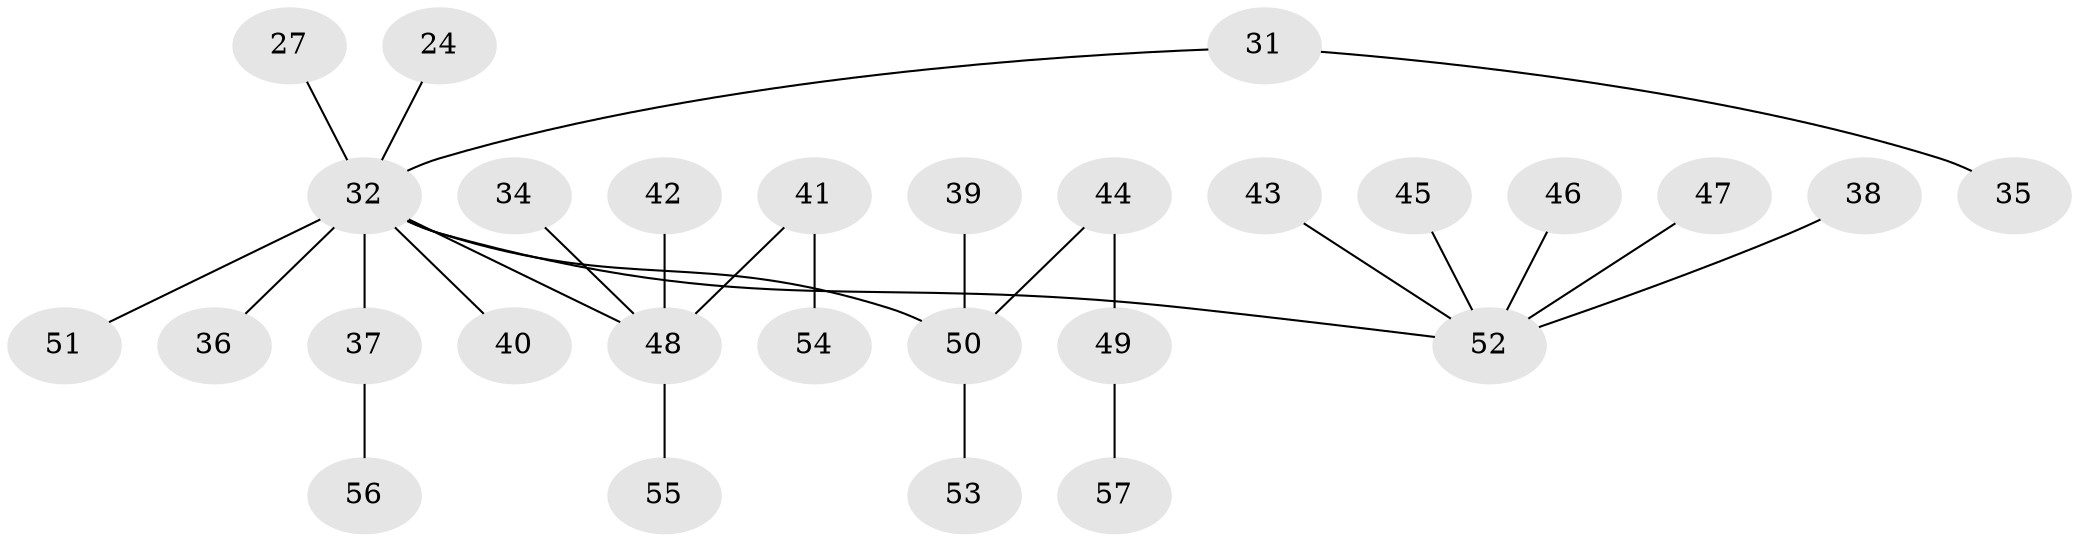 // original degree distribution, {4: 0.07017543859649122, 5: 0.03508771929824561, 6: 0.017543859649122806, 2: 0.2807017543859649, 3: 0.12280701754385964, 1: 0.47368421052631576}
// Generated by graph-tools (version 1.1) at 2025/53/03/09/25 04:53:24]
// undirected, 28 vertices, 27 edges
graph export_dot {
graph [start="1"]
  node [color=gray90,style=filled];
  24;
  27;
  31 [super="+20+25+30"];
  32 [super="+15"];
  34;
  35;
  36;
  37;
  38;
  39;
  40;
  41;
  42;
  43;
  44;
  45;
  46;
  47;
  48 [super="+12+17+33+23"];
  49;
  50 [super="+18+19+26"];
  51;
  52 [super="+13+8+21+29+22+28"];
  53;
  54;
  55;
  56;
  57;
  24 -- 32;
  27 -- 32;
  31 -- 32;
  31 -- 35;
  32 -- 36;
  32 -- 37;
  32 -- 40;
  32 -- 51;
  32 -- 52;
  32 -- 50;
  32 -- 48;
  34 -- 48;
  37 -- 56;
  38 -- 52;
  39 -- 50;
  41 -- 54;
  41 -- 48;
  42 -- 48;
  43 -- 52;
  44 -- 49;
  44 -- 50;
  45 -- 52;
  46 -- 52;
  47 -- 52;
  48 -- 55;
  49 -- 57;
  50 -- 53;
}
